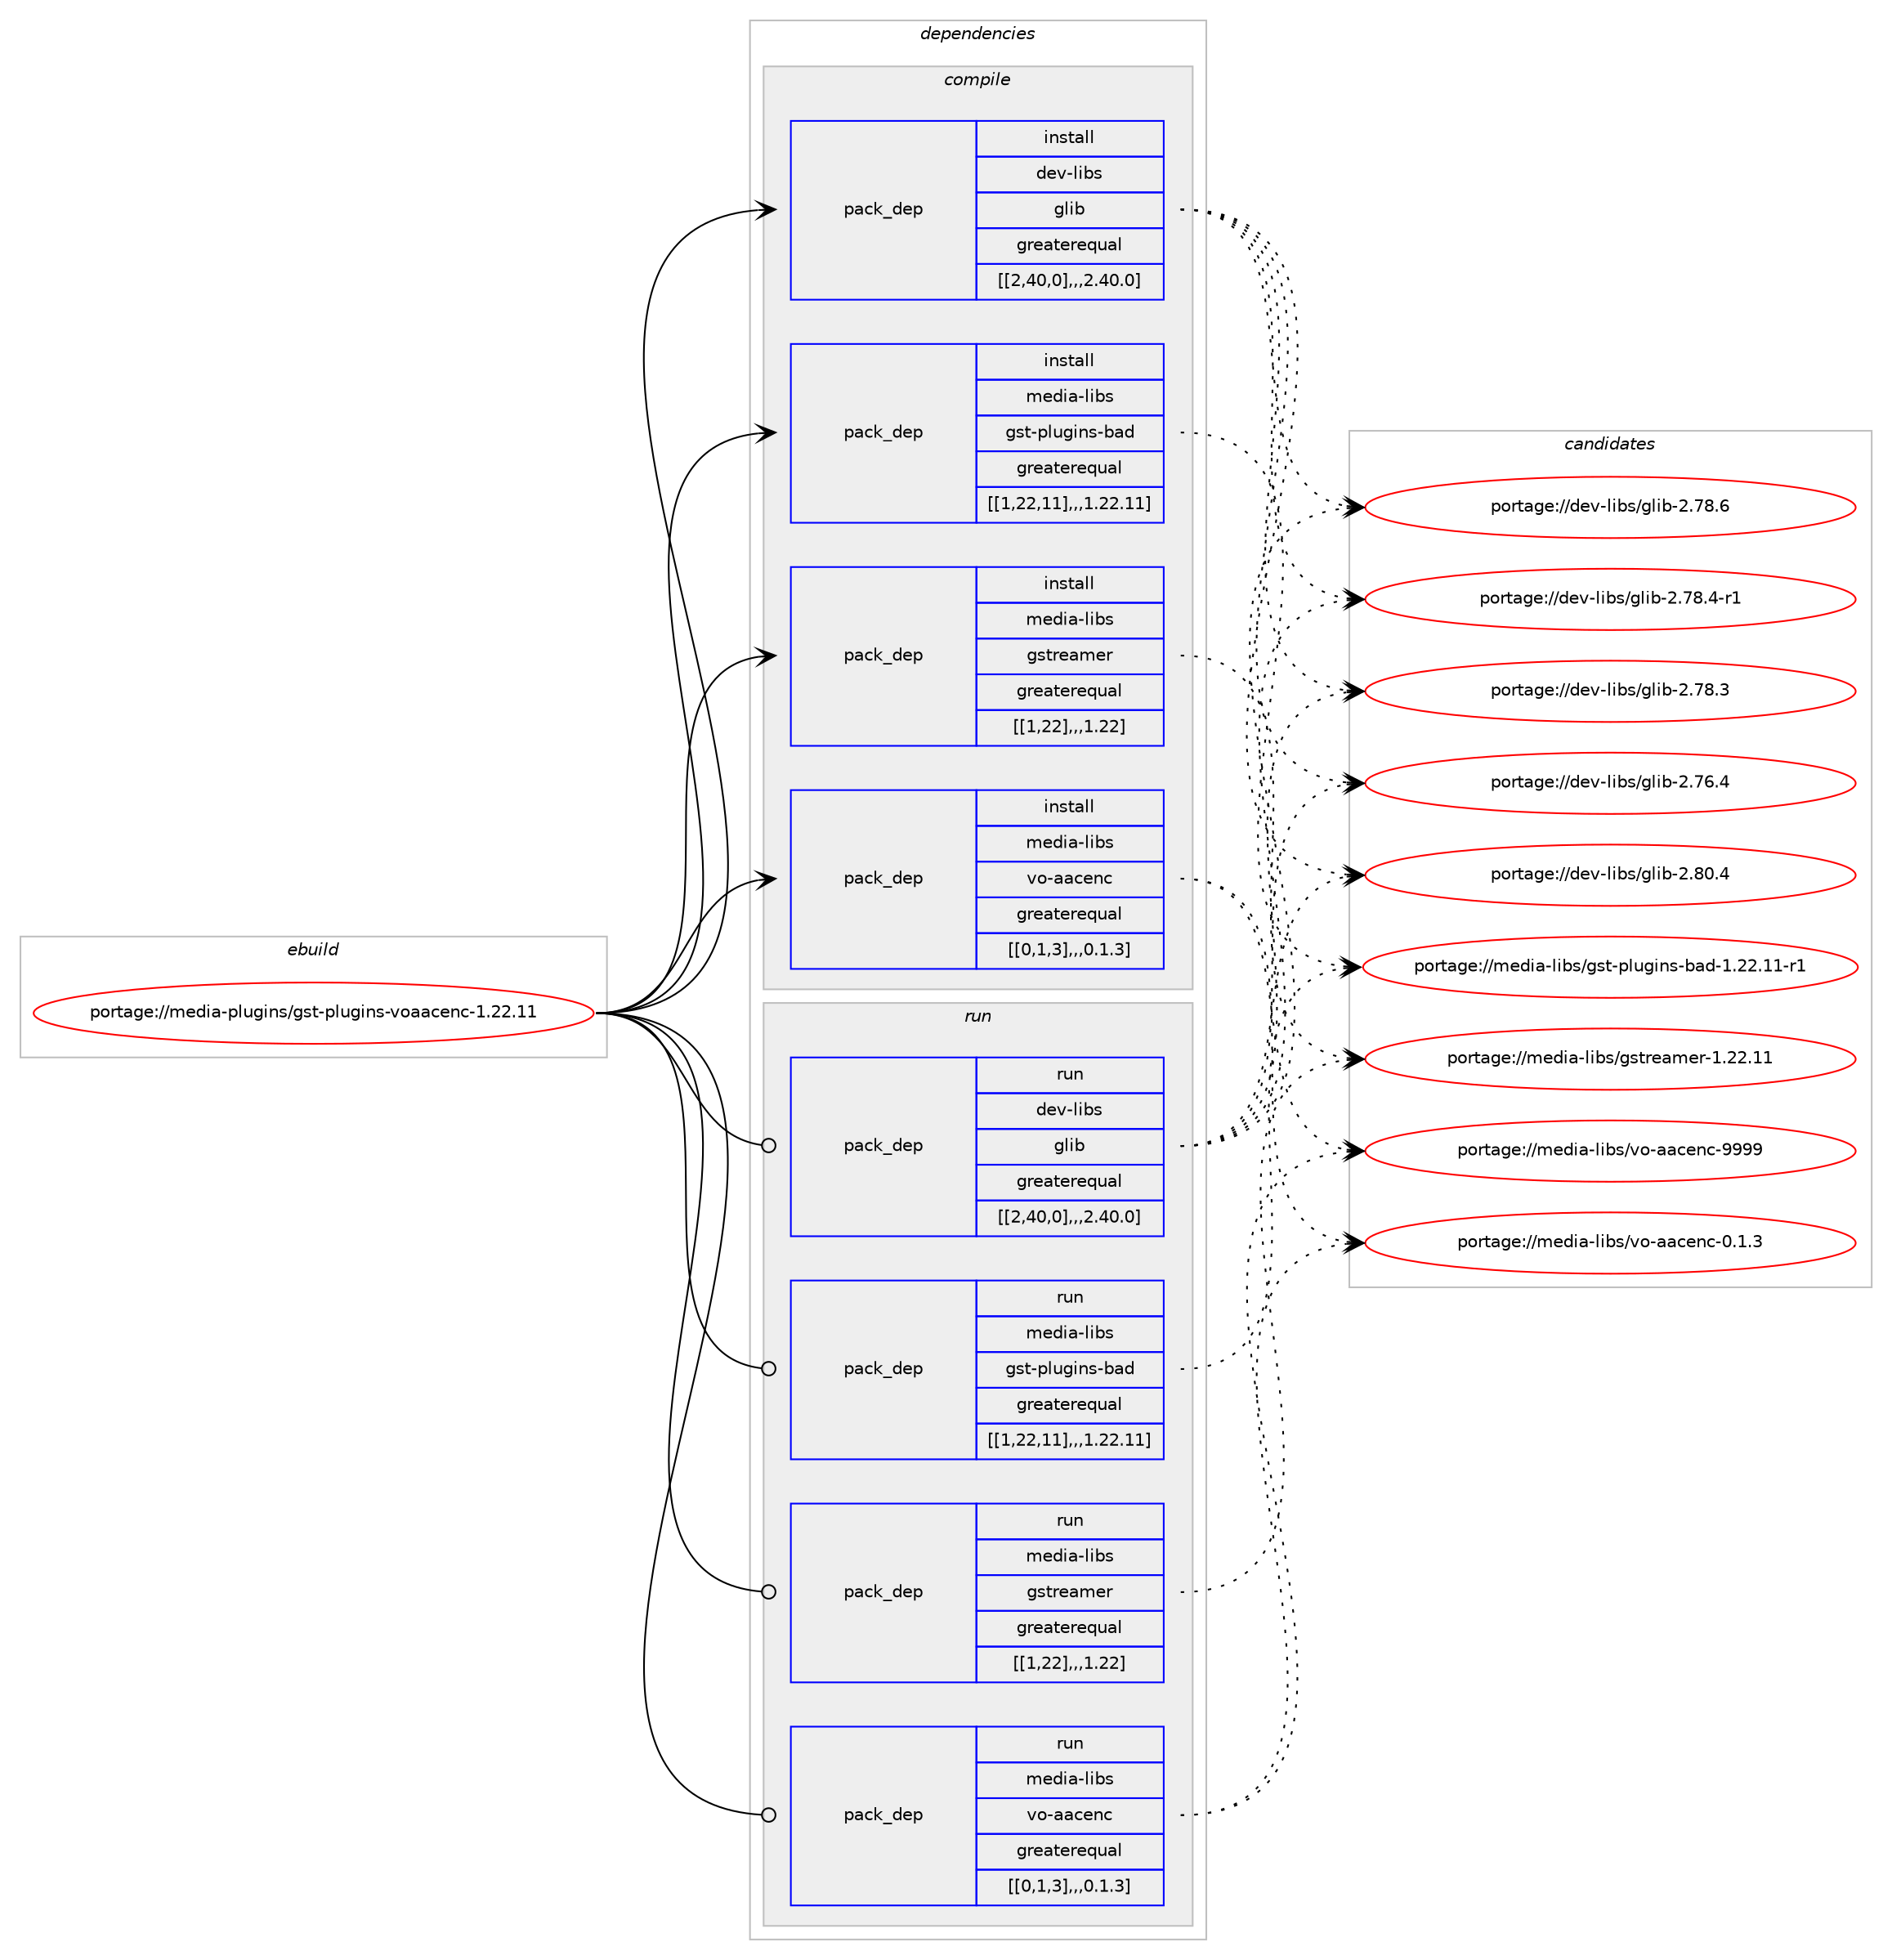 digraph prolog {

# *************
# Graph options
# *************

newrank=true;
concentrate=true;
compound=true;
graph [rankdir=LR,fontname=Helvetica,fontsize=10,ranksep=1.5];#, ranksep=2.5, nodesep=0.2];
edge  [arrowhead=vee];
node  [fontname=Helvetica,fontsize=10];

# **********
# The ebuild
# **********

subgraph cluster_leftcol {
color=gray;
label=<<i>ebuild</i>>;
id [label="portage://media-plugins/gst-plugins-voaacenc-1.22.11", color=red, width=4, href="../media-plugins/gst-plugins-voaacenc-1.22.11.svg"];
}

# ****************
# The dependencies
# ****************

subgraph cluster_midcol {
color=gray;
label=<<i>dependencies</i>>;
subgraph cluster_compile {
fillcolor="#eeeeee";
style=filled;
label=<<i>compile</i>>;
subgraph pack243665 {
dependency330629 [label=<<TABLE BORDER="0" CELLBORDER="1" CELLSPACING="0" CELLPADDING="4" WIDTH="220"><TR><TD ROWSPAN="6" CELLPADDING="30">pack_dep</TD></TR><TR><TD WIDTH="110">install</TD></TR><TR><TD>dev-libs</TD></TR><TR><TD>glib</TD></TR><TR><TD>greaterequal</TD></TR><TR><TD>[[2,40,0],,,2.40.0]</TD></TR></TABLE>>, shape=none, color=blue];
}
id:e -> dependency330629:w [weight=20,style="solid",arrowhead="vee"];
subgraph pack243669 {
dependency330650 [label=<<TABLE BORDER="0" CELLBORDER="1" CELLSPACING="0" CELLPADDING="4" WIDTH="220"><TR><TD ROWSPAN="6" CELLPADDING="30">pack_dep</TD></TR><TR><TD WIDTH="110">install</TD></TR><TR><TD>media-libs</TD></TR><TR><TD>gst-plugins-bad</TD></TR><TR><TD>greaterequal</TD></TR><TR><TD>[[1,22,11],,,1.22.11]</TD></TR></TABLE>>, shape=none, color=blue];
}
id:e -> dependency330650:w [weight=20,style="solid",arrowhead="vee"];
subgraph pack243688 {
dependency330674 [label=<<TABLE BORDER="0" CELLBORDER="1" CELLSPACING="0" CELLPADDING="4" WIDTH="220"><TR><TD ROWSPAN="6" CELLPADDING="30">pack_dep</TD></TR><TR><TD WIDTH="110">install</TD></TR><TR><TD>media-libs</TD></TR><TR><TD>gstreamer</TD></TR><TR><TD>greaterequal</TD></TR><TR><TD>[[1,22],,,1.22]</TD></TR></TABLE>>, shape=none, color=blue];
}
id:e -> dependency330674:w [weight=20,style="solid",arrowhead="vee"];
subgraph pack243739 {
dependency330712 [label=<<TABLE BORDER="0" CELLBORDER="1" CELLSPACING="0" CELLPADDING="4" WIDTH="220"><TR><TD ROWSPAN="6" CELLPADDING="30">pack_dep</TD></TR><TR><TD WIDTH="110">install</TD></TR><TR><TD>media-libs</TD></TR><TR><TD>vo-aacenc</TD></TR><TR><TD>greaterequal</TD></TR><TR><TD>[[0,1,3],,,0.1.3]</TD></TR></TABLE>>, shape=none, color=blue];
}
id:e -> dependency330712:w [weight=20,style="solid",arrowhead="vee"];
}
subgraph cluster_compileandrun {
fillcolor="#eeeeee";
style=filled;
label=<<i>compile and run</i>>;
}
subgraph cluster_run {
fillcolor="#eeeeee";
style=filled;
label=<<i>run</i>>;
subgraph pack243742 {
dependency330718 [label=<<TABLE BORDER="0" CELLBORDER="1" CELLSPACING="0" CELLPADDING="4" WIDTH="220"><TR><TD ROWSPAN="6" CELLPADDING="30">pack_dep</TD></TR><TR><TD WIDTH="110">run</TD></TR><TR><TD>dev-libs</TD></TR><TR><TD>glib</TD></TR><TR><TD>greaterequal</TD></TR><TR><TD>[[2,40,0],,,2.40.0]</TD></TR></TABLE>>, shape=none, color=blue];
}
id:e -> dependency330718:w [weight=20,style="solid",arrowhead="odot"];
subgraph pack243778 {
dependency330752 [label=<<TABLE BORDER="0" CELLBORDER="1" CELLSPACING="0" CELLPADDING="4" WIDTH="220"><TR><TD ROWSPAN="6" CELLPADDING="30">pack_dep</TD></TR><TR><TD WIDTH="110">run</TD></TR><TR><TD>media-libs</TD></TR><TR><TD>gst-plugins-bad</TD></TR><TR><TD>greaterequal</TD></TR><TR><TD>[[1,22,11],,,1.22.11]</TD></TR></TABLE>>, shape=none, color=blue];
}
id:e -> dependency330752:w [weight=20,style="solid",arrowhead="odot"];
subgraph pack243782 {
dependency330872 [label=<<TABLE BORDER="0" CELLBORDER="1" CELLSPACING="0" CELLPADDING="4" WIDTH="220"><TR><TD ROWSPAN="6" CELLPADDING="30">pack_dep</TD></TR><TR><TD WIDTH="110">run</TD></TR><TR><TD>media-libs</TD></TR><TR><TD>gstreamer</TD></TR><TR><TD>greaterequal</TD></TR><TR><TD>[[1,22],,,1.22]</TD></TR></TABLE>>, shape=none, color=blue];
}
id:e -> dependency330872:w [weight=20,style="solid",arrowhead="odot"];
subgraph pack243875 {
dependency330890 [label=<<TABLE BORDER="0" CELLBORDER="1" CELLSPACING="0" CELLPADDING="4" WIDTH="220"><TR><TD ROWSPAN="6" CELLPADDING="30">pack_dep</TD></TR><TR><TD WIDTH="110">run</TD></TR><TR><TD>media-libs</TD></TR><TR><TD>vo-aacenc</TD></TR><TR><TD>greaterequal</TD></TR><TR><TD>[[0,1,3],,,0.1.3]</TD></TR></TABLE>>, shape=none, color=blue];
}
id:e -> dependency330890:w [weight=20,style="solid",arrowhead="odot"];
}
}

# **************
# The candidates
# **************

subgraph cluster_choices {
rank=same;
color=gray;
label=<<i>candidates</i>>;

subgraph choice242900 {
color=black;
nodesep=1;
choice1001011184510810598115471031081059845504656484652 [label="portage://dev-libs/glib-2.80.4", color=red, width=4,href="../dev-libs/glib-2.80.4.svg"];
choice1001011184510810598115471031081059845504655564654 [label="portage://dev-libs/glib-2.78.6", color=red, width=4,href="../dev-libs/glib-2.78.6.svg"];
choice10010111845108105981154710310810598455046555646524511449 [label="portage://dev-libs/glib-2.78.4-r1", color=red, width=4,href="../dev-libs/glib-2.78.4-r1.svg"];
choice1001011184510810598115471031081059845504655564651 [label="portage://dev-libs/glib-2.78.3", color=red, width=4,href="../dev-libs/glib-2.78.3.svg"];
choice1001011184510810598115471031081059845504655544652 [label="portage://dev-libs/glib-2.76.4", color=red, width=4,href="../dev-libs/glib-2.76.4.svg"];
dependency330629:e -> choice1001011184510810598115471031081059845504656484652:w [style=dotted,weight="100"];
dependency330629:e -> choice1001011184510810598115471031081059845504655564654:w [style=dotted,weight="100"];
dependency330629:e -> choice10010111845108105981154710310810598455046555646524511449:w [style=dotted,weight="100"];
dependency330629:e -> choice1001011184510810598115471031081059845504655564651:w [style=dotted,weight="100"];
dependency330629:e -> choice1001011184510810598115471031081059845504655544652:w [style=dotted,weight="100"];
}
subgraph choice242924 {
color=black;
nodesep=1;
choice109101100105974510810598115471031151164511210811710310511011545989710045494650504649494511449 [label="portage://media-libs/gst-plugins-bad-1.22.11-r1", color=red, width=4,href="../media-libs/gst-plugins-bad-1.22.11-r1.svg"];
dependency330650:e -> choice109101100105974510810598115471031151164511210811710310511011545989710045494650504649494511449:w [style=dotted,weight="100"];
}
subgraph choice242927 {
color=black;
nodesep=1;
choice10910110010597451081059811547103115116114101971091011144549465050464949 [label="portage://media-libs/gstreamer-1.22.11", color=red, width=4,href="../media-libs/gstreamer-1.22.11.svg"];
dependency330674:e -> choice10910110010597451081059811547103115116114101971091011144549465050464949:w [style=dotted,weight="100"];
}
subgraph choice242930 {
color=black;
nodesep=1;
choice1091011001059745108105981154711811145979799101110994557575757 [label="portage://media-libs/vo-aacenc-9999", color=red, width=4,href="../media-libs/vo-aacenc-9999.svg"];
choice109101100105974510810598115471181114597979910111099454846494651 [label="portage://media-libs/vo-aacenc-0.1.3", color=red, width=4,href="../media-libs/vo-aacenc-0.1.3.svg"];
dependency330712:e -> choice1091011001059745108105981154711811145979799101110994557575757:w [style=dotted,weight="100"];
dependency330712:e -> choice109101100105974510810598115471181114597979910111099454846494651:w [style=dotted,weight="100"];
}
subgraph choice242949 {
color=black;
nodesep=1;
choice1001011184510810598115471031081059845504656484652 [label="portage://dev-libs/glib-2.80.4", color=red, width=4,href="../dev-libs/glib-2.80.4.svg"];
choice1001011184510810598115471031081059845504655564654 [label="portage://dev-libs/glib-2.78.6", color=red, width=4,href="../dev-libs/glib-2.78.6.svg"];
choice10010111845108105981154710310810598455046555646524511449 [label="portage://dev-libs/glib-2.78.4-r1", color=red, width=4,href="../dev-libs/glib-2.78.4-r1.svg"];
choice1001011184510810598115471031081059845504655564651 [label="portage://dev-libs/glib-2.78.3", color=red, width=4,href="../dev-libs/glib-2.78.3.svg"];
choice1001011184510810598115471031081059845504655544652 [label="portage://dev-libs/glib-2.76.4", color=red, width=4,href="../dev-libs/glib-2.76.4.svg"];
dependency330718:e -> choice1001011184510810598115471031081059845504656484652:w [style=dotted,weight="100"];
dependency330718:e -> choice1001011184510810598115471031081059845504655564654:w [style=dotted,weight="100"];
dependency330718:e -> choice10010111845108105981154710310810598455046555646524511449:w [style=dotted,weight="100"];
dependency330718:e -> choice1001011184510810598115471031081059845504655564651:w [style=dotted,weight="100"];
dependency330718:e -> choice1001011184510810598115471031081059845504655544652:w [style=dotted,weight="100"];
}
subgraph choice242980 {
color=black;
nodesep=1;
choice109101100105974510810598115471031151164511210811710310511011545989710045494650504649494511449 [label="portage://media-libs/gst-plugins-bad-1.22.11-r1", color=red, width=4,href="../media-libs/gst-plugins-bad-1.22.11-r1.svg"];
dependency330752:e -> choice109101100105974510810598115471031151164511210811710310511011545989710045494650504649494511449:w [style=dotted,weight="100"];
}
subgraph choice242982 {
color=black;
nodesep=1;
choice10910110010597451081059811547103115116114101971091011144549465050464949 [label="portage://media-libs/gstreamer-1.22.11", color=red, width=4,href="../media-libs/gstreamer-1.22.11.svg"];
dependency330872:e -> choice10910110010597451081059811547103115116114101971091011144549465050464949:w [style=dotted,weight="100"];
}
subgraph choice243003 {
color=black;
nodesep=1;
choice1091011001059745108105981154711811145979799101110994557575757 [label="portage://media-libs/vo-aacenc-9999", color=red, width=4,href="../media-libs/vo-aacenc-9999.svg"];
choice109101100105974510810598115471181114597979910111099454846494651 [label="portage://media-libs/vo-aacenc-0.1.3", color=red, width=4,href="../media-libs/vo-aacenc-0.1.3.svg"];
dependency330890:e -> choice1091011001059745108105981154711811145979799101110994557575757:w [style=dotted,weight="100"];
dependency330890:e -> choice109101100105974510810598115471181114597979910111099454846494651:w [style=dotted,weight="100"];
}
}

}

